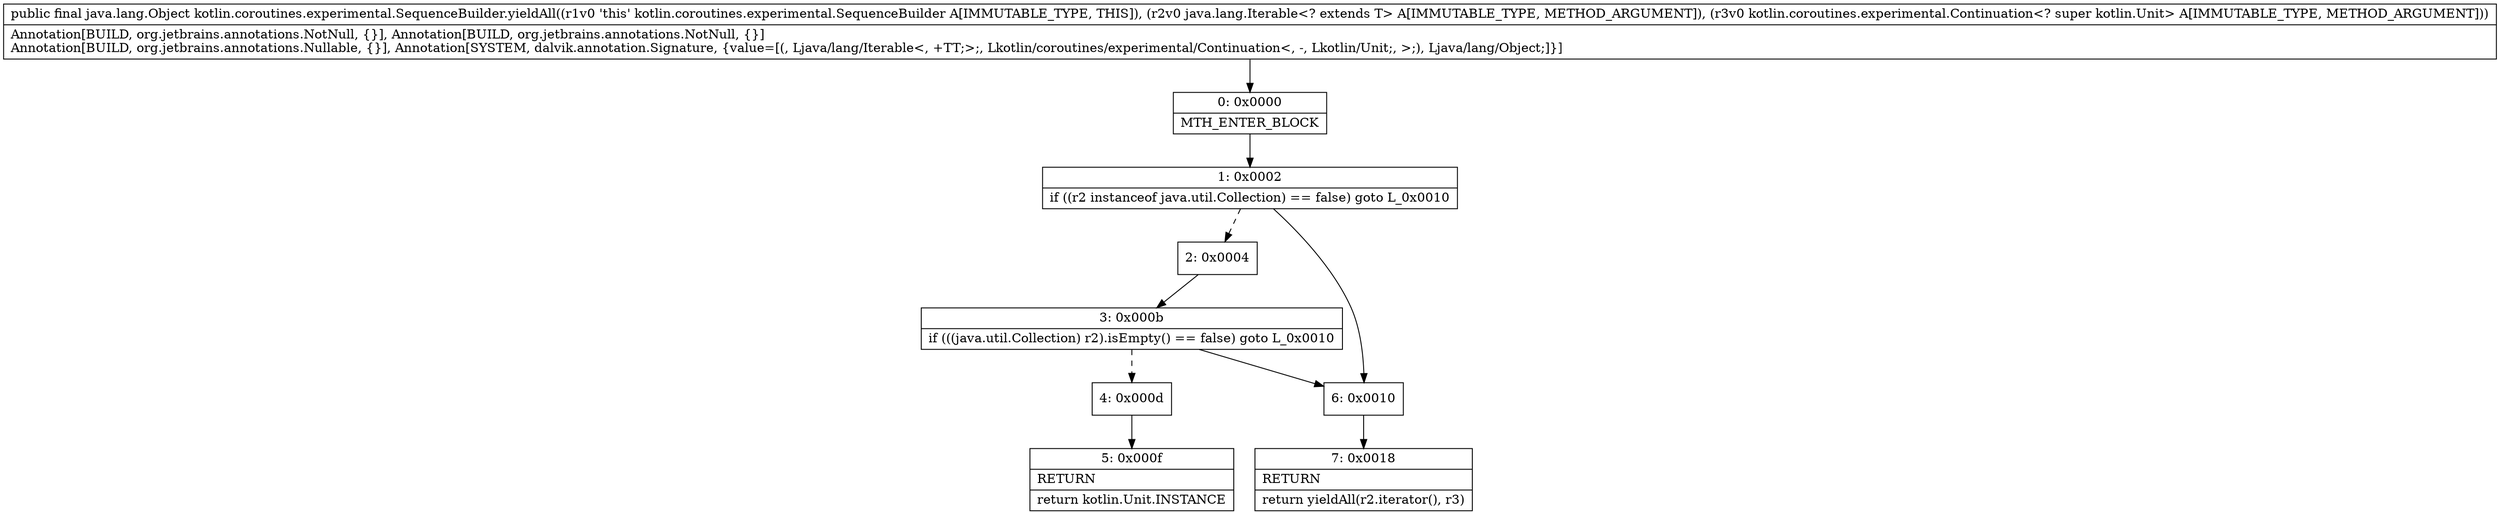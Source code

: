 digraph "CFG forkotlin.coroutines.experimental.SequenceBuilder.yieldAll(Ljava\/lang\/Iterable;Lkotlin\/coroutines\/experimental\/Continuation;)Ljava\/lang\/Object;" {
Node_0 [shape=record,label="{0\:\ 0x0000|MTH_ENTER_BLOCK\l}"];
Node_1 [shape=record,label="{1\:\ 0x0002|if ((r2 instanceof java.util.Collection) == false) goto L_0x0010\l}"];
Node_2 [shape=record,label="{2\:\ 0x0004}"];
Node_3 [shape=record,label="{3\:\ 0x000b|if (((java.util.Collection) r2).isEmpty() == false) goto L_0x0010\l}"];
Node_4 [shape=record,label="{4\:\ 0x000d}"];
Node_5 [shape=record,label="{5\:\ 0x000f|RETURN\l|return kotlin.Unit.INSTANCE\l}"];
Node_6 [shape=record,label="{6\:\ 0x0010}"];
Node_7 [shape=record,label="{7\:\ 0x0018|RETURN\l|return yieldAll(r2.iterator(), r3)\l}"];
MethodNode[shape=record,label="{public final java.lang.Object kotlin.coroutines.experimental.SequenceBuilder.yieldAll((r1v0 'this' kotlin.coroutines.experimental.SequenceBuilder A[IMMUTABLE_TYPE, THIS]), (r2v0 java.lang.Iterable\<? extends T\> A[IMMUTABLE_TYPE, METHOD_ARGUMENT]), (r3v0 kotlin.coroutines.experimental.Continuation\<? super kotlin.Unit\> A[IMMUTABLE_TYPE, METHOD_ARGUMENT]))  | Annotation[BUILD, org.jetbrains.annotations.NotNull, \{\}], Annotation[BUILD, org.jetbrains.annotations.NotNull, \{\}]\lAnnotation[BUILD, org.jetbrains.annotations.Nullable, \{\}], Annotation[SYSTEM, dalvik.annotation.Signature, \{value=[(, Ljava\/lang\/Iterable\<, +TT;\>;, Lkotlin\/coroutines\/experimental\/Continuation\<, \-, Lkotlin\/Unit;, \>;), Ljava\/lang\/Object;]\}]\l}"];
MethodNode -> Node_0;
Node_0 -> Node_1;
Node_1 -> Node_2[style=dashed];
Node_1 -> Node_6;
Node_2 -> Node_3;
Node_3 -> Node_4[style=dashed];
Node_3 -> Node_6;
Node_4 -> Node_5;
Node_6 -> Node_7;
}

